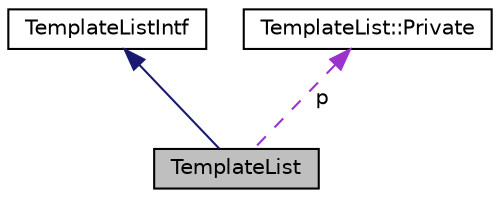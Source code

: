digraph "TemplateList"
{
 // INTERACTIVE_SVG=YES
  edge [fontname="Helvetica",fontsize="10",labelfontname="Helvetica",labelfontsize="10"];
  node [fontname="Helvetica",fontsize="10",shape=record];
  Node2 [label="TemplateList",height=0.2,width=0.4,color="black", fillcolor="grey75", style="filled", fontcolor="black"];
  Node3 -> Node2 [dir="back",color="midnightblue",fontsize="10",style="solid",fontname="Helvetica"];
  Node3 [label="TemplateListIntf",height=0.2,width=0.4,color="black", fillcolor="white", style="filled",URL="$d6/d88/class_template_list_intf.html",tooltip="Abstract read-only interface for a context value of type list. "];
  Node4 -> Node2 [dir="back",color="darkorchid3",fontsize="10",style="dashed",label=" p" ,fontname="Helvetica"];
  Node4 [label="TemplateList::Private",height=0.2,width=0.4,color="black", fillcolor="white", style="filled",URL="$d5/dee/class_template_list_1_1_private.html",tooltip="Private data of a template list object. "];
}
